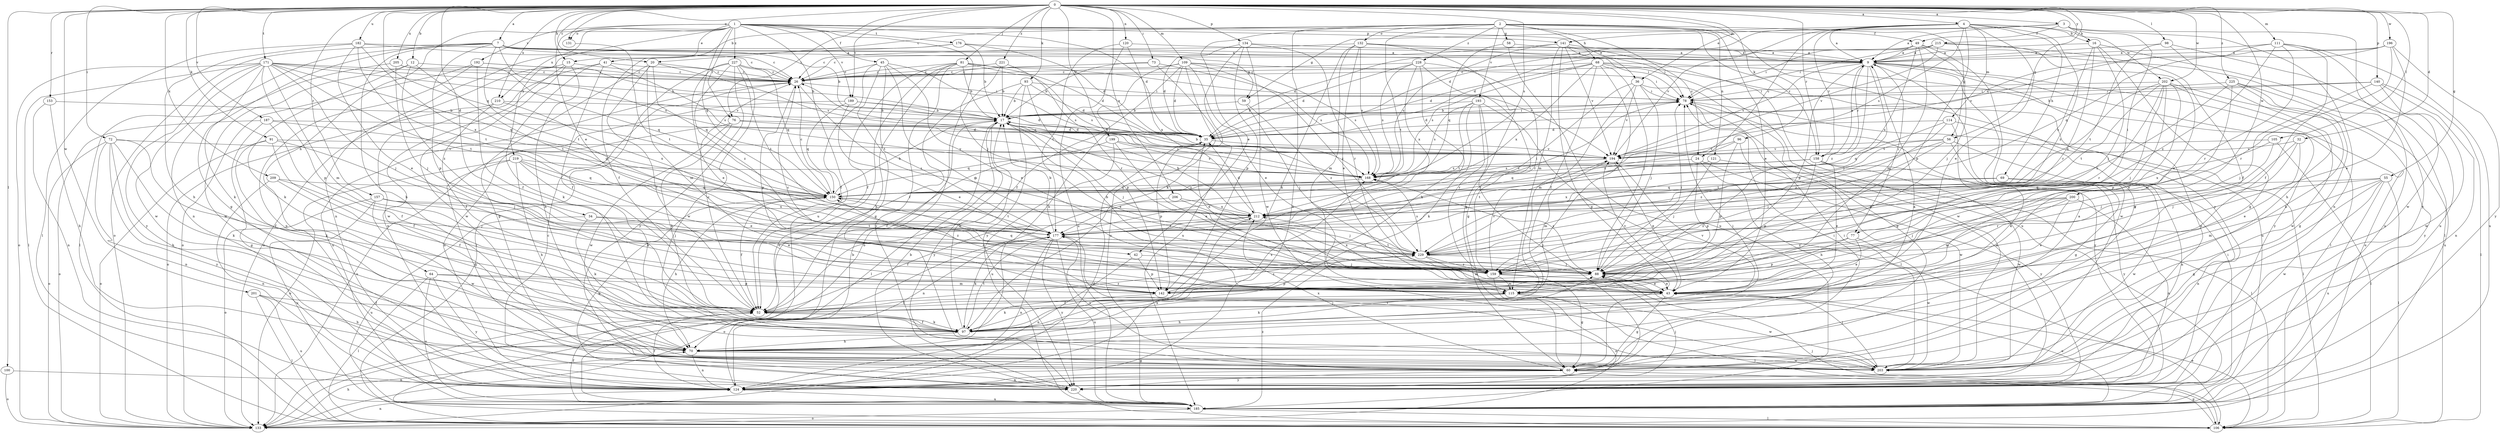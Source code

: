 strict digraph  {
0;
1;
2;
3;
4;
7;
9;
12;
15;
16;
17;
20;
24;
26;
32;
34;
35;
36;
41;
42;
43;
45;
49;
52;
55;
56;
58;
59;
60;
64;
68;
69;
70;
72;
73;
76;
77;
78;
81;
88;
91;
93;
96;
97;
98;
100;
105;
106;
109;
111;
114;
115;
120;
121;
124;
131;
132;
133;
134;
140;
141;
142;
150;
153;
157;
158;
159;
168;
171;
176;
177;
182;
185;
187;
189;
192;
193;
194;
196;
199;
200;
201;
202;
203;
205;
206;
209;
210;
212;
215;
219;
220;
221;
225;
227;
228;
229;
0 -> 3  [label=a];
0 -> 4  [label=a];
0 -> 7  [label=a];
0 -> 12  [label=b];
0 -> 15  [label=b];
0 -> 20  [label=c];
0 -> 32  [label=d];
0 -> 34  [label=d];
0 -> 36  [label=e];
0 -> 55  [label=g];
0 -> 56  [label=g];
0 -> 72  [label=i];
0 -> 73  [label=i];
0 -> 76  [label=i];
0 -> 81  [label=j];
0 -> 91  [label=k];
0 -> 93  [label=k];
0 -> 96  [label=k];
0 -> 98  [label=l];
0 -> 100  [label=l];
0 -> 105  [label=l];
0 -> 109  [label=m];
0 -> 111  [label=m];
0 -> 120  [label=n];
0 -> 131  [label=o];
0 -> 134  [label=p];
0 -> 140  [label=p];
0 -> 150  [label=q];
0 -> 153  [label=r];
0 -> 157  [label=r];
0 -> 158  [label=r];
0 -> 168  [label=s];
0 -> 171  [label=t];
0 -> 182  [label=u];
0 -> 187  [label=v];
0 -> 189  [label=v];
0 -> 196  [label=w];
0 -> 199  [label=w];
0 -> 200  [label=w];
0 -> 201  [label=w];
0 -> 202  [label=w];
0 -> 205  [label=x];
0 -> 206  [label=x];
0 -> 209  [label=x];
0 -> 210  [label=x];
0 -> 215  [label=y];
0 -> 221  [label=z];
0 -> 225  [label=z];
1 -> 35  [label=d];
1 -> 36  [label=e];
1 -> 41  [label=e];
1 -> 42  [label=e];
1 -> 45  [label=f];
1 -> 64  [label=h];
1 -> 76  [label=i];
1 -> 88  [label=j];
1 -> 131  [label=o];
1 -> 141  [label=p];
1 -> 150  [label=q];
1 -> 158  [label=r];
1 -> 176  [label=t];
1 -> 185  [label=u];
1 -> 189  [label=v];
1 -> 192  [label=v];
1 -> 210  [label=x];
1 -> 219  [label=y];
1 -> 227  [label=z];
2 -> 15  [label=b];
2 -> 20  [label=c];
2 -> 24  [label=c];
2 -> 42  [label=e];
2 -> 43  [label=e];
2 -> 49  [label=f];
2 -> 56  [label=g];
2 -> 58  [label=g];
2 -> 68  [label=h];
2 -> 121  [label=n];
2 -> 124  [label=n];
2 -> 132  [label=o];
2 -> 177  [label=t];
2 -> 193  [label=v];
2 -> 220  [label=y];
2 -> 228  [label=z];
3 -> 9  [label=a];
3 -> 16  [label=b];
3 -> 35  [label=d];
3 -> 49  [label=f];
3 -> 77  [label=i];
3 -> 124  [label=n];
3 -> 141  [label=p];
3 -> 220  [label=y];
4 -> 9  [label=a];
4 -> 16  [label=b];
4 -> 24  [label=c];
4 -> 43  [label=e];
4 -> 59  [label=g];
4 -> 69  [label=h];
4 -> 114  [label=m];
4 -> 142  [label=p];
4 -> 158  [label=r];
4 -> 168  [label=s];
4 -> 194  [label=v];
4 -> 202  [label=w];
4 -> 229  [label=z];
7 -> 9  [label=a];
7 -> 17  [label=b];
7 -> 26  [label=c];
7 -> 59  [label=g];
7 -> 60  [label=g];
7 -> 70  [label=h];
7 -> 124  [label=n];
7 -> 133  [label=o];
7 -> 142  [label=p];
7 -> 168  [label=s];
7 -> 177  [label=t];
9 -> 26  [label=c];
9 -> 77  [label=i];
9 -> 88  [label=j];
9 -> 124  [label=n];
9 -> 133  [label=o];
9 -> 142  [label=p];
9 -> 158  [label=r];
9 -> 194  [label=v];
9 -> 203  [label=w];
9 -> 220  [label=y];
9 -> 229  [label=z];
12 -> 26  [label=c];
12 -> 97  [label=k];
12 -> 177  [label=t];
12 -> 203  [label=w];
12 -> 229  [label=z];
15 -> 26  [label=c];
15 -> 70  [label=h];
15 -> 124  [label=n];
15 -> 133  [label=o];
15 -> 203  [label=w];
16 -> 9  [label=a];
16 -> 60  [label=g];
16 -> 88  [label=j];
16 -> 106  [label=l];
16 -> 159  [label=r];
16 -> 212  [label=x];
17 -> 35  [label=d];
17 -> 78  [label=i];
17 -> 88  [label=j];
17 -> 106  [label=l];
17 -> 220  [label=y];
17 -> 229  [label=z];
20 -> 26  [label=c];
20 -> 52  [label=f];
20 -> 60  [label=g];
20 -> 115  [label=m];
20 -> 150  [label=q];
20 -> 194  [label=v];
24 -> 70  [label=h];
24 -> 142  [label=p];
24 -> 168  [label=s];
24 -> 220  [label=y];
26 -> 78  [label=i];
26 -> 88  [label=j];
26 -> 142  [label=p];
26 -> 185  [label=u];
32 -> 43  [label=e];
32 -> 88  [label=j];
32 -> 159  [label=r];
32 -> 194  [label=v];
34 -> 97  [label=k];
34 -> 177  [label=t];
34 -> 185  [label=u];
34 -> 229  [label=z];
35 -> 17  [label=b];
35 -> 142  [label=p];
35 -> 150  [label=q];
35 -> 194  [label=v];
36 -> 60  [label=g];
36 -> 78  [label=i];
36 -> 88  [label=j];
36 -> 115  [label=m];
36 -> 177  [label=t];
36 -> 194  [label=v];
41 -> 26  [label=c];
41 -> 52  [label=f];
41 -> 97  [label=k];
41 -> 168  [label=s];
41 -> 203  [label=w];
42 -> 88  [label=j];
42 -> 124  [label=n];
42 -> 142  [label=p];
43 -> 52  [label=f];
43 -> 60  [label=g];
43 -> 97  [label=k];
43 -> 185  [label=u];
43 -> 194  [label=v];
45 -> 26  [label=c];
45 -> 43  [label=e];
45 -> 52  [label=f];
45 -> 60  [label=g];
45 -> 115  [label=m];
45 -> 168  [label=s];
45 -> 177  [label=t];
49 -> 9  [label=a];
49 -> 35  [label=d];
49 -> 60  [label=g];
49 -> 78  [label=i];
49 -> 88  [label=j];
49 -> 115  [label=m];
49 -> 185  [label=u];
49 -> 212  [label=x];
52 -> 26  [label=c];
52 -> 97  [label=k];
52 -> 194  [label=v];
52 -> 229  [label=z];
55 -> 60  [label=g];
55 -> 106  [label=l];
55 -> 115  [label=m];
55 -> 150  [label=q];
55 -> 159  [label=r];
55 -> 185  [label=u];
55 -> 203  [label=w];
56 -> 60  [label=g];
56 -> 88  [label=j];
56 -> 124  [label=n];
56 -> 177  [label=t];
56 -> 194  [label=v];
56 -> 229  [label=z];
58 -> 9  [label=a];
58 -> 150  [label=q];
58 -> 185  [label=u];
59 -> 17  [label=b];
59 -> 88  [label=j];
59 -> 229  [label=z];
60 -> 9  [label=a];
60 -> 78  [label=i];
60 -> 124  [label=n];
60 -> 177  [label=t];
60 -> 212  [label=x];
60 -> 220  [label=y];
64 -> 106  [label=l];
64 -> 115  [label=m];
64 -> 142  [label=p];
64 -> 185  [label=u];
64 -> 220  [label=y];
68 -> 26  [label=c];
68 -> 35  [label=d];
68 -> 52  [label=f];
68 -> 88  [label=j];
68 -> 106  [label=l];
68 -> 159  [label=r];
68 -> 168  [label=s];
68 -> 185  [label=u];
68 -> 203  [label=w];
68 -> 212  [label=x];
69 -> 124  [label=n];
69 -> 150  [label=q];
69 -> 203  [label=w];
69 -> 212  [label=x];
70 -> 9  [label=a];
70 -> 60  [label=g];
70 -> 78  [label=i];
70 -> 124  [label=n];
70 -> 203  [label=w];
72 -> 52  [label=f];
72 -> 70  [label=h];
72 -> 97  [label=k];
72 -> 124  [label=n];
72 -> 133  [label=o];
72 -> 194  [label=v];
72 -> 220  [label=y];
73 -> 17  [label=b];
73 -> 26  [label=c];
73 -> 168  [label=s];
73 -> 185  [label=u];
76 -> 35  [label=d];
76 -> 97  [label=k];
76 -> 133  [label=o];
76 -> 168  [label=s];
76 -> 203  [label=w];
77 -> 43  [label=e];
77 -> 142  [label=p];
77 -> 203  [label=w];
77 -> 229  [label=z];
78 -> 17  [label=b];
78 -> 35  [label=d];
78 -> 124  [label=n];
78 -> 220  [label=y];
81 -> 17  [label=b];
81 -> 26  [label=c];
81 -> 35  [label=d];
81 -> 52  [label=f];
81 -> 70  [label=h];
81 -> 133  [label=o];
81 -> 168  [label=s];
81 -> 194  [label=v];
81 -> 220  [label=y];
88 -> 43  [label=e];
88 -> 78  [label=i];
88 -> 142  [label=p];
88 -> 168  [label=s];
91 -> 52  [label=f];
91 -> 88  [label=j];
91 -> 97  [label=k];
91 -> 133  [label=o];
91 -> 194  [label=v];
93 -> 17  [label=b];
93 -> 35  [label=d];
93 -> 52  [label=f];
93 -> 78  [label=i];
93 -> 142  [label=p];
93 -> 220  [label=y];
96 -> 142  [label=p];
96 -> 177  [label=t];
96 -> 194  [label=v];
96 -> 203  [label=w];
97 -> 17  [label=b];
97 -> 52  [label=f];
97 -> 70  [label=h];
97 -> 88  [label=j];
97 -> 168  [label=s];
97 -> 177  [label=t];
98 -> 9  [label=a];
98 -> 70  [label=h];
98 -> 177  [label=t];
98 -> 185  [label=u];
100 -> 124  [label=n];
100 -> 133  [label=o];
105 -> 88  [label=j];
105 -> 106  [label=l];
105 -> 194  [label=v];
105 -> 212  [label=x];
106 -> 43  [label=e];
106 -> 60  [label=g];
106 -> 88  [label=j];
109 -> 26  [label=c];
109 -> 35  [label=d];
109 -> 43  [label=e];
109 -> 52  [label=f];
109 -> 70  [label=h];
109 -> 78  [label=i];
109 -> 168  [label=s];
109 -> 185  [label=u];
109 -> 229  [label=z];
111 -> 9  [label=a];
111 -> 52  [label=f];
111 -> 159  [label=r];
111 -> 185  [label=u];
111 -> 194  [label=v];
111 -> 203  [label=w];
111 -> 229  [label=z];
114 -> 35  [label=d];
114 -> 97  [label=k];
114 -> 106  [label=l];
114 -> 150  [label=q];
114 -> 229  [label=z];
115 -> 26  [label=c];
115 -> 52  [label=f];
115 -> 70  [label=h];
115 -> 106  [label=l];
115 -> 203  [label=w];
120 -> 9  [label=a];
120 -> 177  [label=t];
120 -> 185  [label=u];
120 -> 212  [label=x];
121 -> 88  [label=j];
121 -> 106  [label=l];
121 -> 168  [label=s];
124 -> 17  [label=b];
124 -> 52  [label=f];
124 -> 88  [label=j];
124 -> 185  [label=u];
124 -> 212  [label=x];
131 -> 177  [label=t];
132 -> 9  [label=a];
132 -> 26  [label=c];
132 -> 43  [label=e];
132 -> 60  [label=g];
132 -> 78  [label=i];
132 -> 97  [label=k];
132 -> 115  [label=m];
132 -> 168  [label=s];
133 -> 35  [label=d];
133 -> 70  [label=h];
133 -> 124  [label=n];
134 -> 9  [label=a];
134 -> 35  [label=d];
134 -> 97  [label=k];
134 -> 142  [label=p];
134 -> 159  [label=r];
134 -> 203  [label=w];
140 -> 17  [label=b];
140 -> 78  [label=i];
140 -> 88  [label=j];
140 -> 106  [label=l];
140 -> 124  [label=n];
140 -> 203  [label=w];
141 -> 9  [label=a];
141 -> 26  [label=c];
141 -> 60  [label=g];
141 -> 78  [label=i];
141 -> 115  [label=m];
141 -> 168  [label=s];
141 -> 185  [label=u];
141 -> 194  [label=v];
142 -> 97  [label=k];
142 -> 150  [label=q];
142 -> 229  [label=z];
150 -> 17  [label=b];
150 -> 26  [label=c];
150 -> 52  [label=f];
150 -> 70  [label=h];
150 -> 177  [label=t];
150 -> 212  [label=x];
153 -> 17  [label=b];
153 -> 70  [label=h];
153 -> 124  [label=n];
157 -> 43  [label=e];
157 -> 88  [label=j];
157 -> 133  [label=o];
157 -> 185  [label=u];
157 -> 203  [label=w];
157 -> 212  [label=x];
158 -> 9  [label=a];
158 -> 43  [label=e];
158 -> 142  [label=p];
158 -> 150  [label=q];
158 -> 168  [label=s];
158 -> 177  [label=t];
158 -> 203  [label=w];
158 -> 220  [label=y];
159 -> 17  [label=b];
159 -> 35  [label=d];
159 -> 43  [label=e];
159 -> 60  [label=g];
159 -> 115  [label=m];
159 -> 133  [label=o];
159 -> 150  [label=q];
159 -> 194  [label=v];
159 -> 212  [label=x];
168 -> 26  [label=c];
168 -> 150  [label=q];
171 -> 17  [label=b];
171 -> 26  [label=c];
171 -> 88  [label=j];
171 -> 97  [label=k];
171 -> 106  [label=l];
171 -> 115  [label=m];
171 -> 133  [label=o];
171 -> 142  [label=p];
171 -> 150  [label=q];
171 -> 177  [label=t];
171 -> 194  [label=v];
171 -> 203  [label=w];
171 -> 220  [label=y];
176 -> 9  [label=a];
176 -> 17  [label=b];
176 -> 35  [label=d];
176 -> 52  [label=f];
176 -> 124  [label=n];
177 -> 17  [label=b];
177 -> 78  [label=i];
177 -> 97  [label=k];
177 -> 124  [label=n];
177 -> 133  [label=o];
177 -> 185  [label=u];
177 -> 220  [label=y];
177 -> 229  [label=z];
182 -> 9  [label=a];
182 -> 26  [label=c];
182 -> 43  [label=e];
182 -> 70  [label=h];
182 -> 106  [label=l];
182 -> 177  [label=t];
182 -> 212  [label=x];
185 -> 52  [label=f];
185 -> 78  [label=i];
185 -> 106  [label=l];
185 -> 133  [label=o];
185 -> 229  [label=z];
187 -> 35  [label=d];
187 -> 52  [label=f];
187 -> 60  [label=g];
187 -> 133  [label=o];
187 -> 150  [label=q];
189 -> 17  [label=b];
189 -> 35  [label=d];
189 -> 43  [label=e];
189 -> 124  [label=n];
189 -> 150  [label=q];
192 -> 17  [label=b];
192 -> 26  [label=c];
192 -> 52  [label=f];
192 -> 124  [label=n];
192 -> 133  [label=o];
193 -> 17  [label=b];
193 -> 97  [label=k];
193 -> 106  [label=l];
193 -> 159  [label=r];
193 -> 168  [label=s];
193 -> 177  [label=t];
193 -> 220  [label=y];
194 -> 17  [label=b];
194 -> 43  [label=e];
194 -> 115  [label=m];
194 -> 168  [label=s];
196 -> 9  [label=a];
196 -> 35  [label=d];
196 -> 43  [label=e];
196 -> 150  [label=q];
196 -> 159  [label=r];
196 -> 220  [label=y];
199 -> 43  [label=e];
199 -> 52  [label=f];
199 -> 168  [label=s];
199 -> 185  [label=u];
199 -> 194  [label=v];
200 -> 43  [label=e];
200 -> 88  [label=j];
200 -> 115  [label=m];
200 -> 124  [label=n];
200 -> 212  [label=x];
200 -> 229  [label=z];
201 -> 52  [label=f];
201 -> 70  [label=h];
201 -> 106  [label=l];
201 -> 185  [label=u];
202 -> 43  [label=e];
202 -> 78  [label=i];
202 -> 88  [label=j];
202 -> 142  [label=p];
202 -> 159  [label=r];
202 -> 177  [label=t];
202 -> 203  [label=w];
202 -> 212  [label=x];
202 -> 220  [label=y];
203 -> 78  [label=i];
203 -> 88  [label=j];
203 -> 177  [label=t];
205 -> 26  [label=c];
205 -> 88  [label=j];
205 -> 106  [label=l];
205 -> 150  [label=q];
206 -> 88  [label=j];
206 -> 124  [label=n];
206 -> 212  [label=x];
209 -> 52  [label=f];
209 -> 88  [label=j];
209 -> 124  [label=n];
209 -> 150  [label=q];
210 -> 17  [label=b];
210 -> 52  [label=f];
210 -> 133  [label=o];
210 -> 212  [label=x];
212 -> 17  [label=b];
212 -> 35  [label=d];
212 -> 52  [label=f];
212 -> 177  [label=t];
215 -> 9  [label=a];
215 -> 35  [label=d];
215 -> 43  [label=e];
215 -> 52  [label=f];
215 -> 78  [label=i];
215 -> 194  [label=v];
219 -> 43  [label=e];
219 -> 60  [label=g];
219 -> 70  [label=h];
219 -> 97  [label=k];
219 -> 133  [label=o];
219 -> 150  [label=q];
219 -> 168  [label=s];
220 -> 17  [label=b];
220 -> 26  [label=c];
220 -> 106  [label=l];
220 -> 150  [label=q];
221 -> 17  [label=b];
221 -> 26  [label=c];
221 -> 133  [label=o];
221 -> 159  [label=r];
225 -> 60  [label=g];
225 -> 78  [label=i];
225 -> 97  [label=k];
225 -> 115  [label=m];
225 -> 185  [label=u];
225 -> 229  [label=z];
227 -> 26  [label=c];
227 -> 43  [label=e];
227 -> 106  [label=l];
227 -> 150  [label=q];
227 -> 177  [label=t];
227 -> 203  [label=w];
227 -> 220  [label=y];
227 -> 229  [label=z];
228 -> 26  [label=c];
228 -> 35  [label=d];
228 -> 60  [label=g];
228 -> 97  [label=k];
228 -> 159  [label=r];
228 -> 168  [label=s];
228 -> 212  [label=x];
229 -> 88  [label=j];
229 -> 115  [label=m];
229 -> 159  [label=r];
229 -> 168  [label=s];
229 -> 177  [label=t];
}
